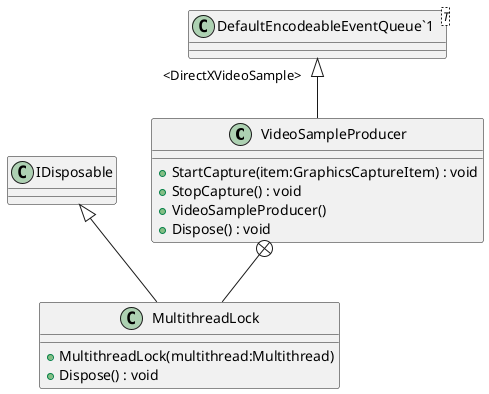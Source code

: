 @startuml
class VideoSampleProducer {
    + StartCapture(item:GraphicsCaptureItem) : void
    + StopCapture() : void
    + VideoSampleProducer()
    + Dispose() : void
}
class "DefaultEncodeableEventQueue`1"<T> {
}
class MultithreadLock {
    + MultithreadLock(multithread:Multithread)
    + Dispose() : void
}
"DefaultEncodeableEventQueue`1" "<DirectXVideoSample>" <|-- VideoSampleProducer
VideoSampleProducer +-- MultithreadLock
IDisposable <|-- MultithreadLock
@enduml
